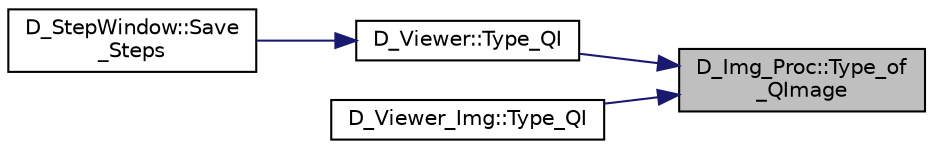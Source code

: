 digraph "D_Img_Proc::Type_of_QImage"
{
 // LATEX_PDF_SIZE
  edge [fontname="Helvetica",fontsize="10",labelfontname="Helvetica",labelfontsize="10"];
  node [fontname="Helvetica",fontsize="10",shape=record];
  rankdir="RL";
  Node1 [label="D_Img_Proc::Type_of\l_QImage",height=0.2,width=0.4,color="black", fillcolor="grey75", style="filled", fontcolor="black",tooltip=" "];
  Node1 -> Node2 [dir="back",color="midnightblue",fontsize="10",style="solid",fontname="Helvetica"];
  Node2 [label="D_Viewer::Type_QI",height=0.2,width=0.4,color="black", fillcolor="white", style="filled",URL="$class_d___viewer.html#a57f79181e836d2241aef4b18bcbaaae6",tooltip=" "];
  Node2 -> Node3 [dir="back",color="midnightblue",fontsize="10",style="solid",fontname="Helvetica"];
  Node3 [label="D_StepWindow::Save\l_Steps",height=0.2,width=0.4,color="black", fillcolor="white", style="filled",URL="$class_d___step_window.html#ab038d58f6effaf9e81f45c6352a3306b",tooltip=" "];
  Node1 -> Node4 [dir="back",color="midnightblue",fontsize="10",style="solid",fontname="Helvetica"];
  Node4 [label="D_Viewer_Img::Type_QI",height=0.2,width=0.4,color="black", fillcolor="white", style="filled",URL="$class_d___viewer___img.html#afe75577f9a498982046dfd6ea4435e78",tooltip=" "];
}
